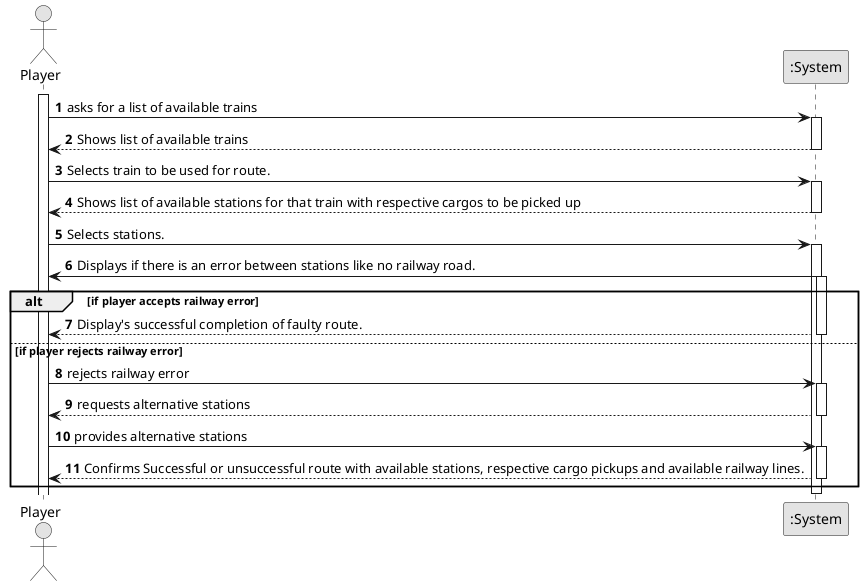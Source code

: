 @startuml
skinparam monochrome true
skinparam packageStyle rectangle
skinparam shadowing false

autonumber

actor "Player" as Player
participant ":System" as System

activate Player

    Player -> System : asks for a list of available trains
    activate System

        System --> Player : Shows list of available trains
    deactivate System
    Player -> System : Selects train to be used for route.
    activate System

        System --> Player : Shows list of available stations for that train with respective cargos to be picked up
    deactivate System

    Player -> System : Selects stations.
    activate System
        System -> Player : Displays if there is an error between stations like no railway road.

        alt if player accepts railway error
                activate System

                    System --> Player : Display's successful completion of faulty route.
                deactivate System

            else if player rejects railway error

                Player -> System : rejects railway error
                activate System

                    System --> Player : requests alternative stations
                deactivate System

                Player -> System : provides alternative stations
                activate System

                            System --> Player : Confirms Successful or unsuccessful route with available stations, respective cargo pickups and available railway lines.
                deactivate System
            end
    deactivate System

@enduml